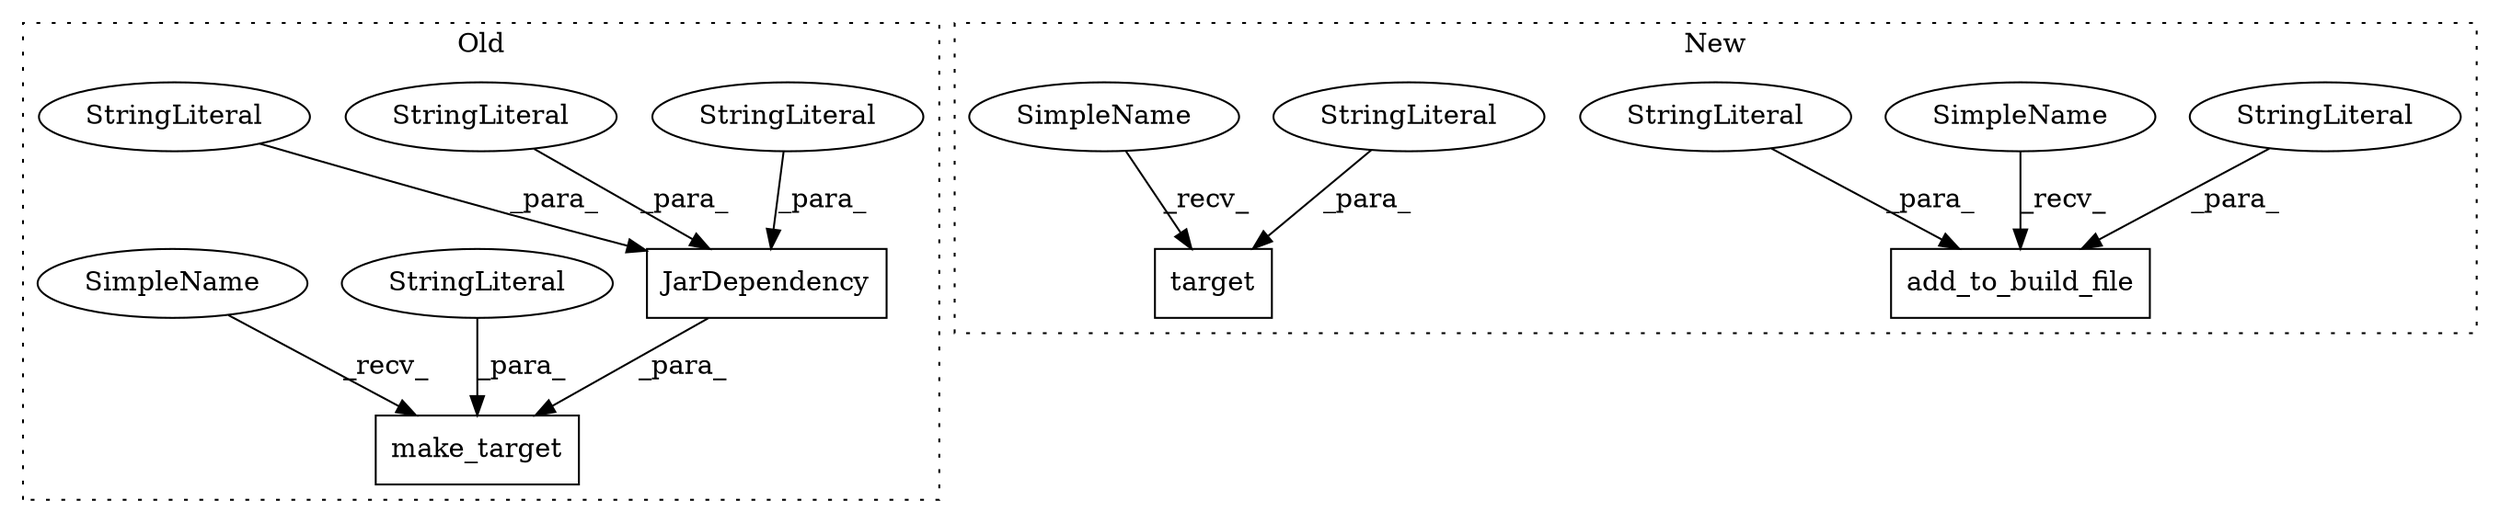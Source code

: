 digraph G {
subgraph cluster0 {
1 [label="JarDependency" a="32" s="1274,1315" l="14,1" shape="box"];
5 [label="StringLiteral" a="45" s="1302" l="5" shape="ellipse"];
6 [label="StringLiteral" a="45" s="1308" l="7" shape="ellipse"];
7 [label="StringLiteral" a="45" s="1288" l="13" shape="ellipse"];
8 [label="make_target" a="32" s="1237,1317" l="12,1" shape="box"];
10 [label="StringLiteral" a="45" s="1249" l="3" shape="ellipse"];
12 [label="SimpleName" a="42" s="1232" l="4" shape="ellipse"];
label = "Old";
style="dotted";
}
subgraph cluster1 {
2 [label="add_to_build_file" a="32" s="1052,1149" l="18,1" shape="box"];
3 [label="StringLiteral" a="45" s="1070" l="3" shape="ellipse"];
4 [label="StringLiteral" a="45" s="1074" l="75" shape="ellipse"];
9 [label="target" a="32" s="1288,1298" l="7,1" shape="box"];
11 [label="StringLiteral" a="45" s="1295" l="3" shape="ellipse"];
13 [label="SimpleName" a="42" s="1283" l="4" shape="ellipse"];
14 [label="SimpleName" a="42" s="1047" l="4" shape="ellipse"];
label = "New";
style="dotted";
}
1 -> 8 [label="_para_"];
3 -> 2 [label="_para_"];
4 -> 2 [label="_para_"];
5 -> 1 [label="_para_"];
6 -> 1 [label="_para_"];
7 -> 1 [label="_para_"];
10 -> 8 [label="_para_"];
11 -> 9 [label="_para_"];
12 -> 8 [label="_recv_"];
13 -> 9 [label="_recv_"];
14 -> 2 [label="_recv_"];
}